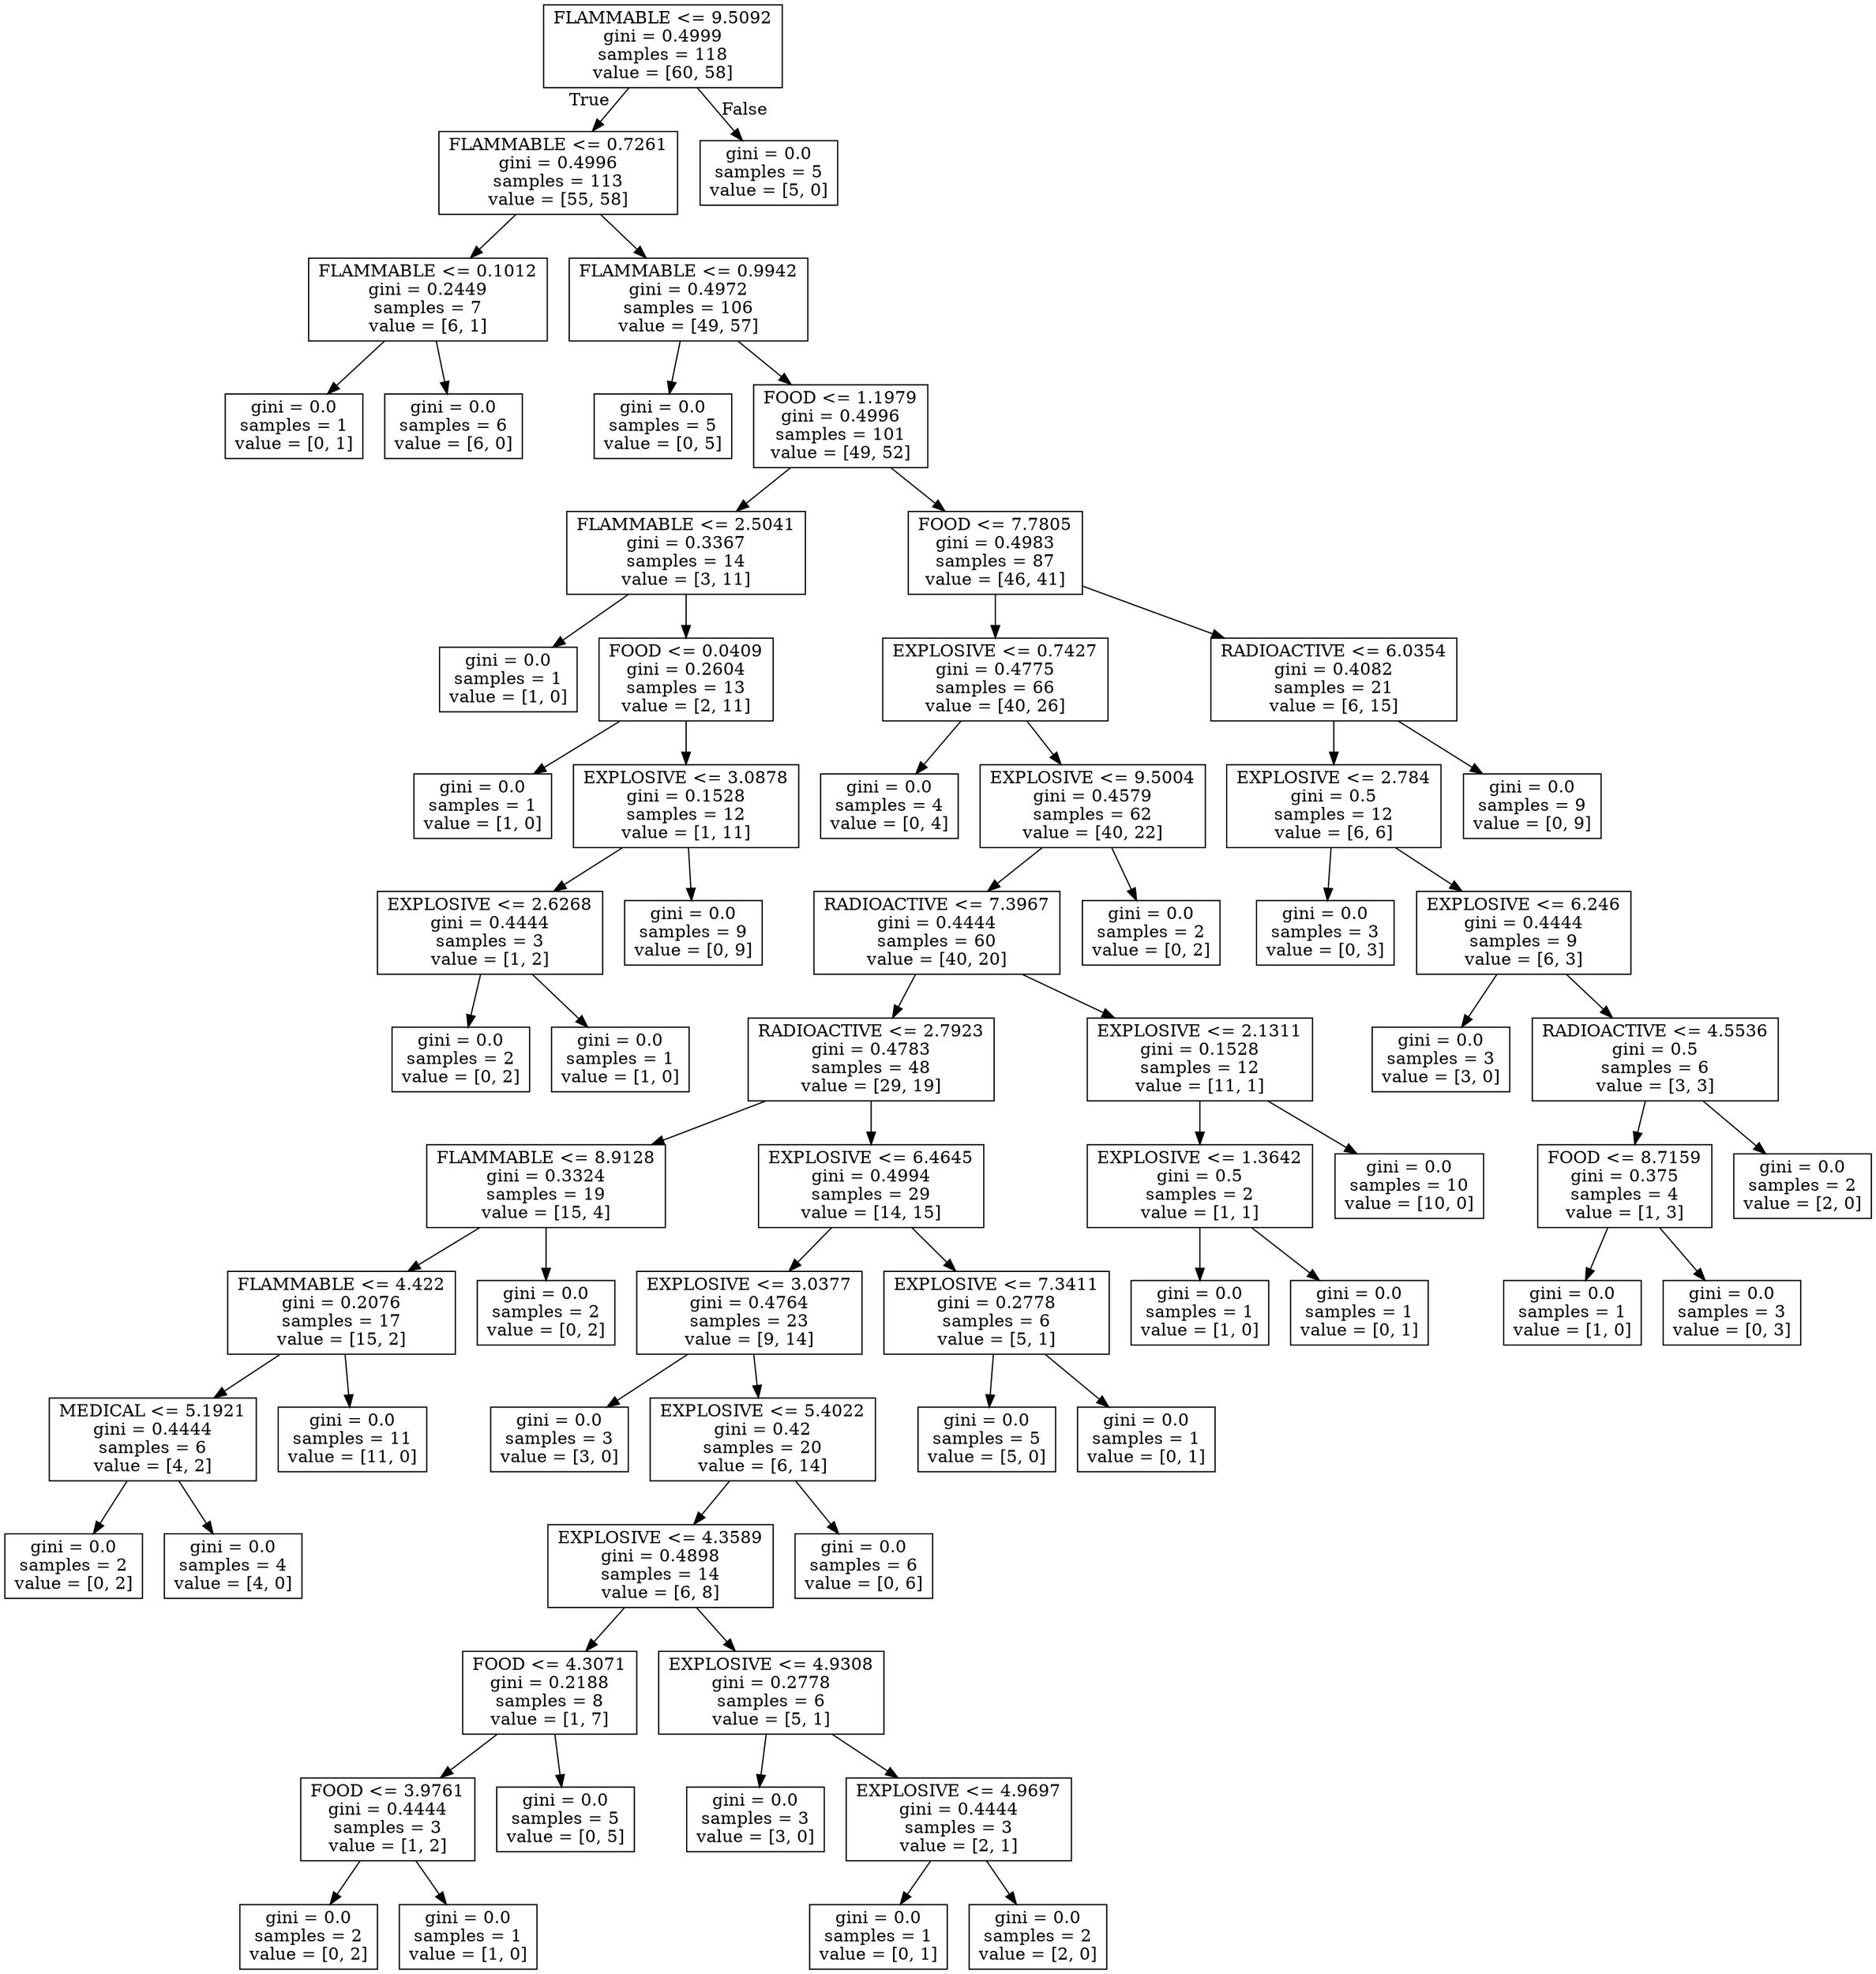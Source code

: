 digraph Tree {
node [shape=box] ;
0 [label="FLAMMABLE <= 9.5092\ngini = 0.4999\nsamples = 118\nvalue = [60, 58]"] ;
1 [label="FLAMMABLE <= 0.7261\ngini = 0.4996\nsamples = 113\nvalue = [55, 58]"] ;
0 -> 1 [labeldistance=2.5, labelangle=45, headlabel="True"] ;
2 [label="FLAMMABLE <= 0.1012\ngini = 0.2449\nsamples = 7\nvalue = [6, 1]"] ;
1 -> 2 ;
3 [label="gini = 0.0\nsamples = 1\nvalue = [0, 1]"] ;
2 -> 3 ;
4 [label="gini = 0.0\nsamples = 6\nvalue = [6, 0]"] ;
2 -> 4 ;
5 [label="FLAMMABLE <= 0.9942\ngini = 0.4972\nsamples = 106\nvalue = [49, 57]"] ;
1 -> 5 ;
6 [label="gini = 0.0\nsamples = 5\nvalue = [0, 5]"] ;
5 -> 6 ;
7 [label="FOOD <= 1.1979\ngini = 0.4996\nsamples = 101\nvalue = [49, 52]"] ;
5 -> 7 ;
8 [label="FLAMMABLE <= 2.5041\ngini = 0.3367\nsamples = 14\nvalue = [3, 11]"] ;
7 -> 8 ;
9 [label="gini = 0.0\nsamples = 1\nvalue = [1, 0]"] ;
8 -> 9 ;
10 [label="FOOD <= 0.0409\ngini = 0.2604\nsamples = 13\nvalue = [2, 11]"] ;
8 -> 10 ;
11 [label="gini = 0.0\nsamples = 1\nvalue = [1, 0]"] ;
10 -> 11 ;
12 [label="EXPLOSIVE <= 3.0878\ngini = 0.1528\nsamples = 12\nvalue = [1, 11]"] ;
10 -> 12 ;
13 [label="EXPLOSIVE <= 2.6268\ngini = 0.4444\nsamples = 3\nvalue = [1, 2]"] ;
12 -> 13 ;
14 [label="gini = 0.0\nsamples = 2\nvalue = [0, 2]"] ;
13 -> 14 ;
15 [label="gini = 0.0\nsamples = 1\nvalue = [1, 0]"] ;
13 -> 15 ;
16 [label="gini = 0.0\nsamples = 9\nvalue = [0, 9]"] ;
12 -> 16 ;
17 [label="FOOD <= 7.7805\ngini = 0.4983\nsamples = 87\nvalue = [46, 41]"] ;
7 -> 17 ;
18 [label="EXPLOSIVE <= 0.7427\ngini = 0.4775\nsamples = 66\nvalue = [40, 26]"] ;
17 -> 18 ;
19 [label="gini = 0.0\nsamples = 4\nvalue = [0, 4]"] ;
18 -> 19 ;
20 [label="EXPLOSIVE <= 9.5004\ngini = 0.4579\nsamples = 62\nvalue = [40, 22]"] ;
18 -> 20 ;
21 [label="RADIOACTIVE <= 7.3967\ngini = 0.4444\nsamples = 60\nvalue = [40, 20]"] ;
20 -> 21 ;
22 [label="RADIOACTIVE <= 2.7923\ngini = 0.4783\nsamples = 48\nvalue = [29, 19]"] ;
21 -> 22 ;
23 [label="FLAMMABLE <= 8.9128\ngini = 0.3324\nsamples = 19\nvalue = [15, 4]"] ;
22 -> 23 ;
24 [label="FLAMMABLE <= 4.422\ngini = 0.2076\nsamples = 17\nvalue = [15, 2]"] ;
23 -> 24 ;
25 [label="MEDICAL <= 5.1921\ngini = 0.4444\nsamples = 6\nvalue = [4, 2]"] ;
24 -> 25 ;
26 [label="gini = 0.0\nsamples = 2\nvalue = [0, 2]"] ;
25 -> 26 ;
27 [label="gini = 0.0\nsamples = 4\nvalue = [4, 0]"] ;
25 -> 27 ;
28 [label="gini = 0.0\nsamples = 11\nvalue = [11, 0]"] ;
24 -> 28 ;
29 [label="gini = 0.0\nsamples = 2\nvalue = [0, 2]"] ;
23 -> 29 ;
30 [label="EXPLOSIVE <= 6.4645\ngini = 0.4994\nsamples = 29\nvalue = [14, 15]"] ;
22 -> 30 ;
31 [label="EXPLOSIVE <= 3.0377\ngini = 0.4764\nsamples = 23\nvalue = [9, 14]"] ;
30 -> 31 ;
32 [label="gini = 0.0\nsamples = 3\nvalue = [3, 0]"] ;
31 -> 32 ;
33 [label="EXPLOSIVE <= 5.4022\ngini = 0.42\nsamples = 20\nvalue = [6, 14]"] ;
31 -> 33 ;
34 [label="EXPLOSIVE <= 4.3589\ngini = 0.4898\nsamples = 14\nvalue = [6, 8]"] ;
33 -> 34 ;
35 [label="FOOD <= 4.3071\ngini = 0.2188\nsamples = 8\nvalue = [1, 7]"] ;
34 -> 35 ;
36 [label="FOOD <= 3.9761\ngini = 0.4444\nsamples = 3\nvalue = [1, 2]"] ;
35 -> 36 ;
37 [label="gini = 0.0\nsamples = 2\nvalue = [0, 2]"] ;
36 -> 37 ;
38 [label="gini = 0.0\nsamples = 1\nvalue = [1, 0]"] ;
36 -> 38 ;
39 [label="gini = 0.0\nsamples = 5\nvalue = [0, 5]"] ;
35 -> 39 ;
40 [label="EXPLOSIVE <= 4.9308\ngini = 0.2778\nsamples = 6\nvalue = [5, 1]"] ;
34 -> 40 ;
41 [label="gini = 0.0\nsamples = 3\nvalue = [3, 0]"] ;
40 -> 41 ;
42 [label="EXPLOSIVE <= 4.9697\ngini = 0.4444\nsamples = 3\nvalue = [2, 1]"] ;
40 -> 42 ;
43 [label="gini = 0.0\nsamples = 1\nvalue = [0, 1]"] ;
42 -> 43 ;
44 [label="gini = 0.0\nsamples = 2\nvalue = [2, 0]"] ;
42 -> 44 ;
45 [label="gini = 0.0\nsamples = 6\nvalue = [0, 6]"] ;
33 -> 45 ;
46 [label="EXPLOSIVE <= 7.3411\ngini = 0.2778\nsamples = 6\nvalue = [5, 1]"] ;
30 -> 46 ;
47 [label="gini = 0.0\nsamples = 5\nvalue = [5, 0]"] ;
46 -> 47 ;
48 [label="gini = 0.0\nsamples = 1\nvalue = [0, 1]"] ;
46 -> 48 ;
49 [label="EXPLOSIVE <= 2.1311\ngini = 0.1528\nsamples = 12\nvalue = [11, 1]"] ;
21 -> 49 ;
50 [label="EXPLOSIVE <= 1.3642\ngini = 0.5\nsamples = 2\nvalue = [1, 1]"] ;
49 -> 50 ;
51 [label="gini = 0.0\nsamples = 1\nvalue = [1, 0]"] ;
50 -> 51 ;
52 [label="gini = 0.0\nsamples = 1\nvalue = [0, 1]"] ;
50 -> 52 ;
53 [label="gini = 0.0\nsamples = 10\nvalue = [10, 0]"] ;
49 -> 53 ;
54 [label="gini = 0.0\nsamples = 2\nvalue = [0, 2]"] ;
20 -> 54 ;
55 [label="RADIOACTIVE <= 6.0354\ngini = 0.4082\nsamples = 21\nvalue = [6, 15]"] ;
17 -> 55 ;
56 [label="EXPLOSIVE <= 2.784\ngini = 0.5\nsamples = 12\nvalue = [6, 6]"] ;
55 -> 56 ;
57 [label="gini = 0.0\nsamples = 3\nvalue = [0, 3]"] ;
56 -> 57 ;
58 [label="EXPLOSIVE <= 6.246\ngini = 0.4444\nsamples = 9\nvalue = [6, 3]"] ;
56 -> 58 ;
59 [label="gini = 0.0\nsamples = 3\nvalue = [3, 0]"] ;
58 -> 59 ;
60 [label="RADIOACTIVE <= 4.5536\ngini = 0.5\nsamples = 6\nvalue = [3, 3]"] ;
58 -> 60 ;
61 [label="FOOD <= 8.7159\ngini = 0.375\nsamples = 4\nvalue = [1, 3]"] ;
60 -> 61 ;
62 [label="gini = 0.0\nsamples = 1\nvalue = [1, 0]"] ;
61 -> 62 ;
63 [label="gini = 0.0\nsamples = 3\nvalue = [0, 3]"] ;
61 -> 63 ;
64 [label="gini = 0.0\nsamples = 2\nvalue = [2, 0]"] ;
60 -> 64 ;
65 [label="gini = 0.0\nsamples = 9\nvalue = [0, 9]"] ;
55 -> 65 ;
66 [label="gini = 0.0\nsamples = 5\nvalue = [5, 0]"] ;
0 -> 66 [labeldistance=2.5, labelangle=-45, headlabel="False"] ;
}